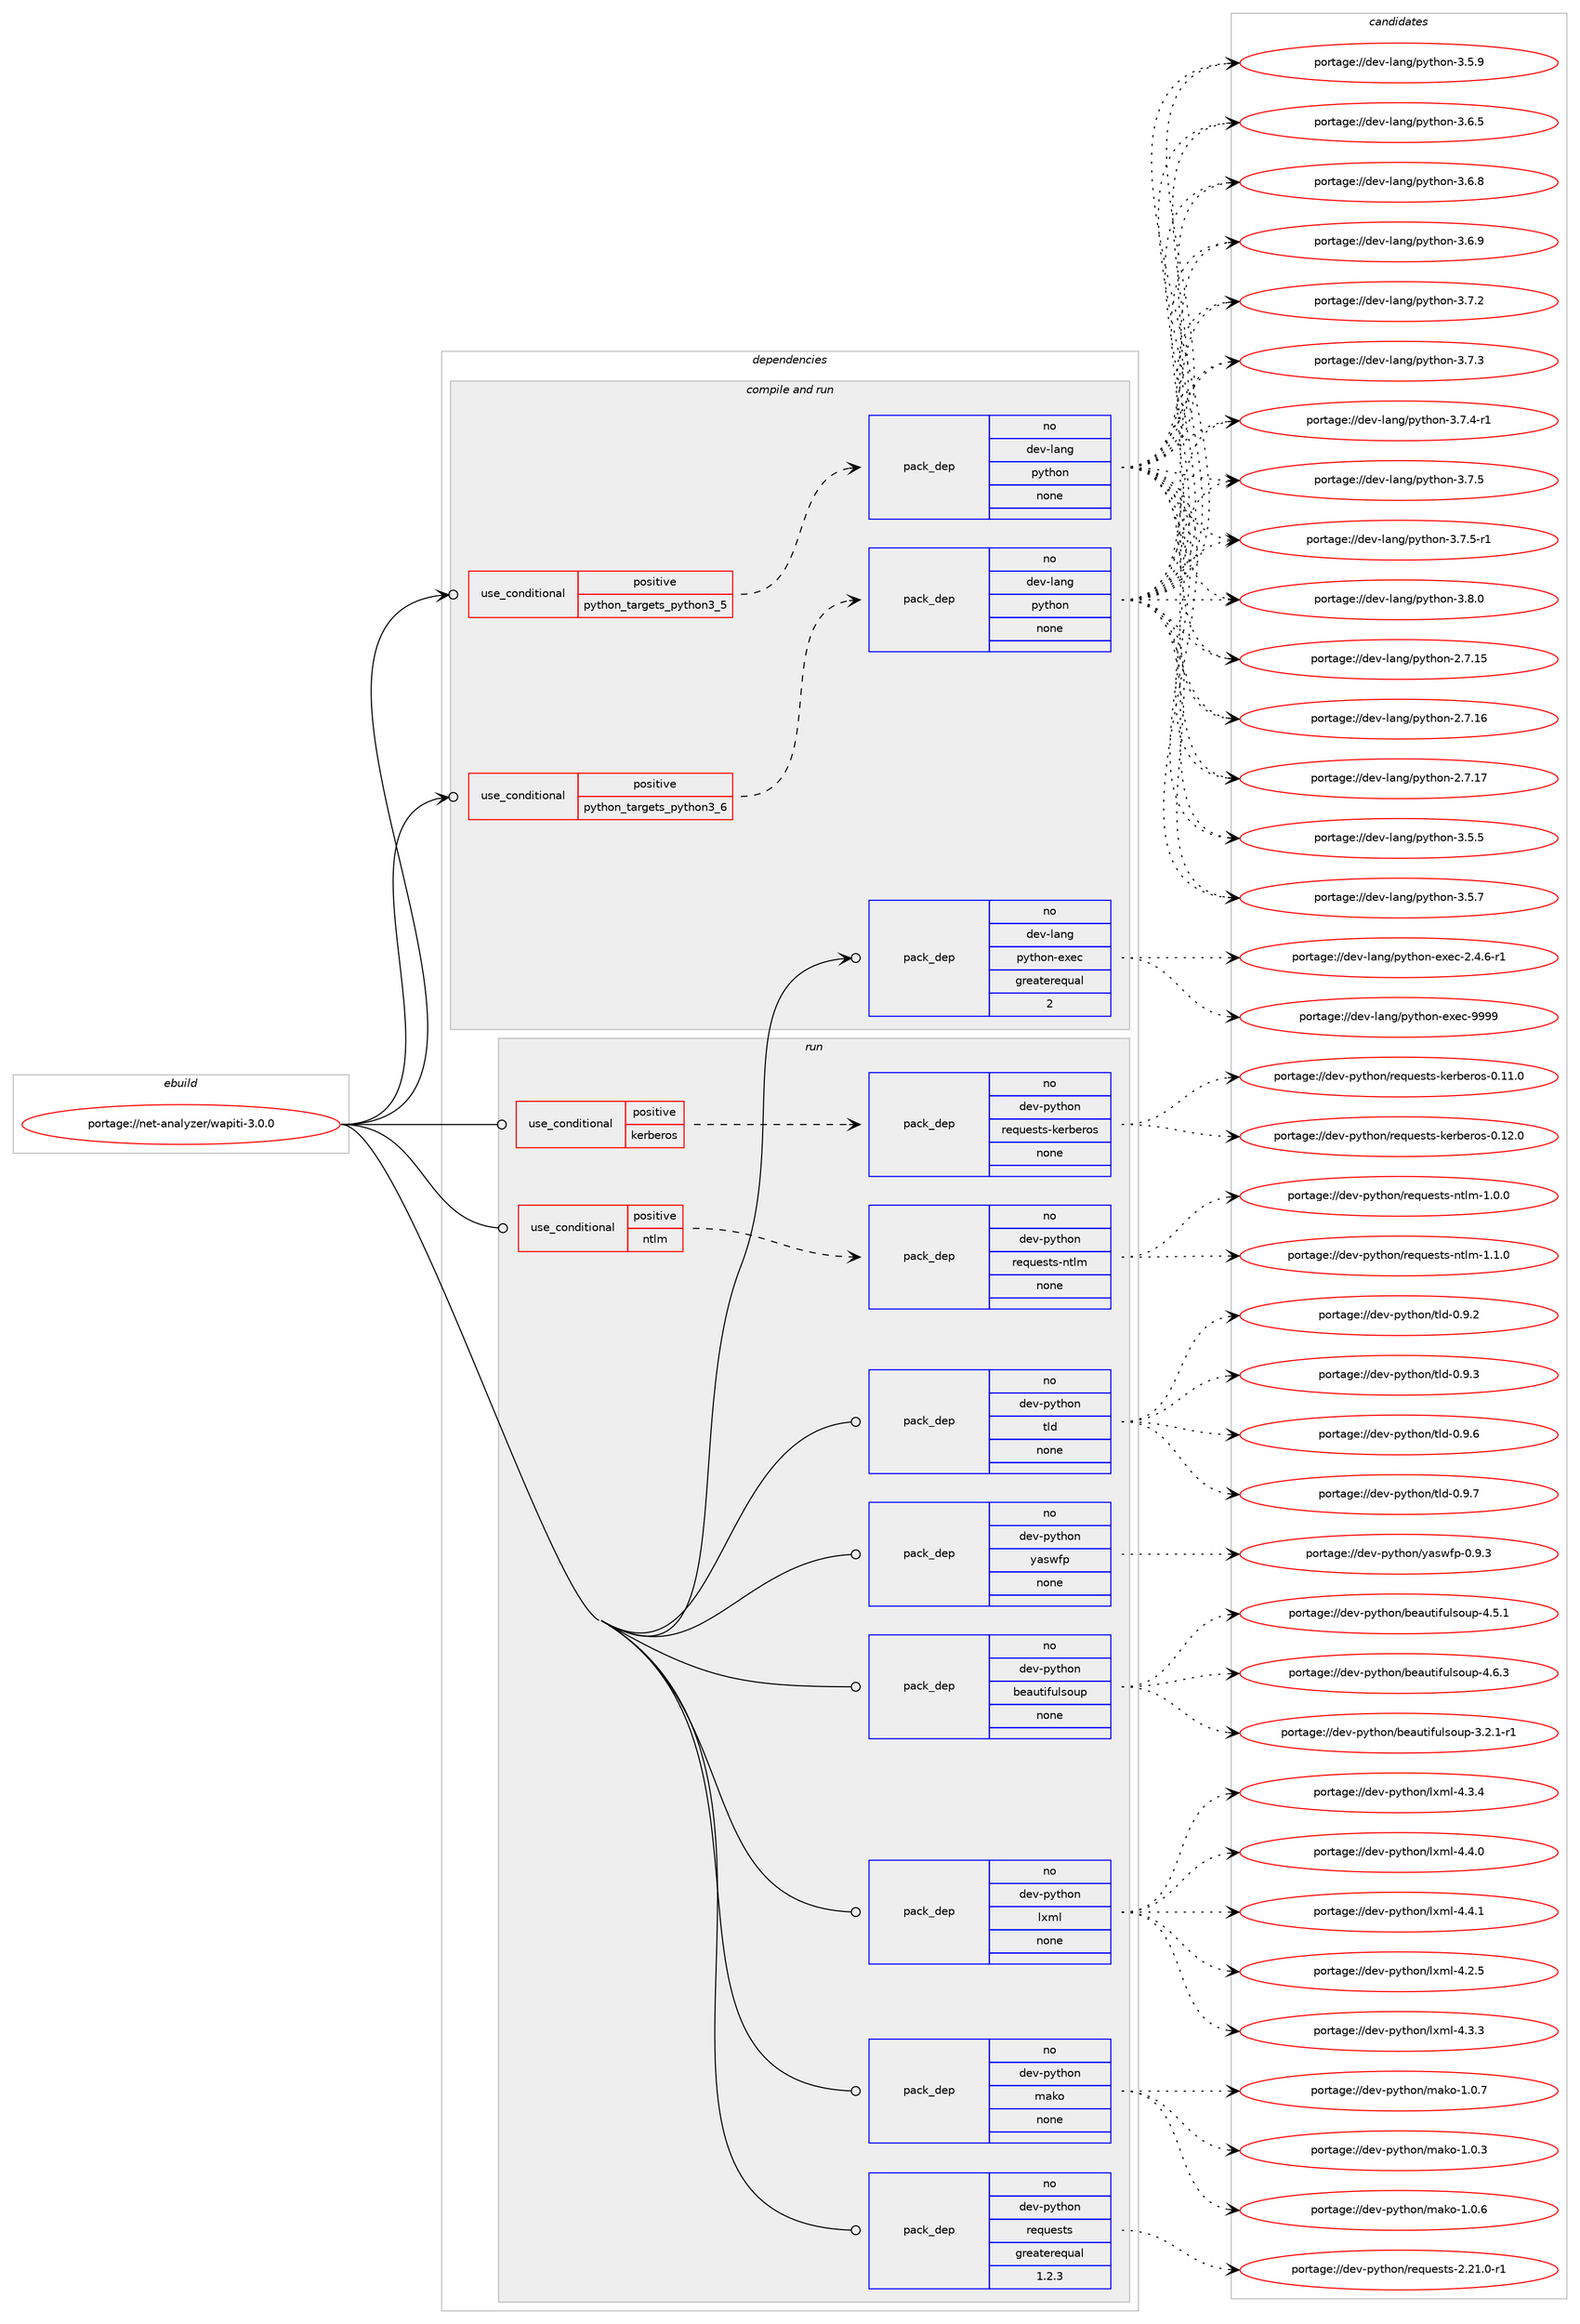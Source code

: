 digraph prolog {

# *************
# Graph options
# *************

newrank=true;
concentrate=true;
compound=true;
graph [rankdir=LR,fontname=Helvetica,fontsize=10,ranksep=1.5];#, ranksep=2.5, nodesep=0.2];
edge  [arrowhead=vee];
node  [fontname=Helvetica,fontsize=10];

# **********
# The ebuild
# **********

subgraph cluster_leftcol {
color=gray;
rank=same;
label=<<i>ebuild</i>>;
id [label="portage://net-analyzer/wapiti-3.0.0", color=red, width=4, href="../net-analyzer/wapiti-3.0.0.svg"];
}

# ****************
# The dependencies
# ****************

subgraph cluster_midcol {
color=gray;
label=<<i>dependencies</i>>;
subgraph cluster_compile {
fillcolor="#eeeeee";
style=filled;
label=<<i>compile</i>>;
}
subgraph cluster_compileandrun {
fillcolor="#eeeeee";
style=filled;
label=<<i>compile and run</i>>;
subgraph cond87028 {
dependency349257 [label=<<TABLE BORDER="0" CELLBORDER="1" CELLSPACING="0" CELLPADDING="4"><TR><TD ROWSPAN="3" CELLPADDING="10">use_conditional</TD></TR><TR><TD>positive</TD></TR><TR><TD>python_targets_python3_5</TD></TR></TABLE>>, shape=none, color=red];
subgraph pack256459 {
dependency349258 [label=<<TABLE BORDER="0" CELLBORDER="1" CELLSPACING="0" CELLPADDING="4" WIDTH="220"><TR><TD ROWSPAN="6" CELLPADDING="30">pack_dep</TD></TR><TR><TD WIDTH="110">no</TD></TR><TR><TD>dev-lang</TD></TR><TR><TD>python</TD></TR><TR><TD>none</TD></TR><TR><TD></TD></TR></TABLE>>, shape=none, color=blue];
}
dependency349257:e -> dependency349258:w [weight=20,style="dashed",arrowhead="vee"];
}
id:e -> dependency349257:w [weight=20,style="solid",arrowhead="odotvee"];
subgraph cond87029 {
dependency349259 [label=<<TABLE BORDER="0" CELLBORDER="1" CELLSPACING="0" CELLPADDING="4"><TR><TD ROWSPAN="3" CELLPADDING="10">use_conditional</TD></TR><TR><TD>positive</TD></TR><TR><TD>python_targets_python3_6</TD></TR></TABLE>>, shape=none, color=red];
subgraph pack256460 {
dependency349260 [label=<<TABLE BORDER="0" CELLBORDER="1" CELLSPACING="0" CELLPADDING="4" WIDTH="220"><TR><TD ROWSPAN="6" CELLPADDING="30">pack_dep</TD></TR><TR><TD WIDTH="110">no</TD></TR><TR><TD>dev-lang</TD></TR><TR><TD>python</TD></TR><TR><TD>none</TD></TR><TR><TD></TD></TR></TABLE>>, shape=none, color=blue];
}
dependency349259:e -> dependency349260:w [weight=20,style="dashed",arrowhead="vee"];
}
id:e -> dependency349259:w [weight=20,style="solid",arrowhead="odotvee"];
subgraph pack256461 {
dependency349261 [label=<<TABLE BORDER="0" CELLBORDER="1" CELLSPACING="0" CELLPADDING="4" WIDTH="220"><TR><TD ROWSPAN="6" CELLPADDING="30">pack_dep</TD></TR><TR><TD WIDTH="110">no</TD></TR><TR><TD>dev-lang</TD></TR><TR><TD>python-exec</TD></TR><TR><TD>greaterequal</TD></TR><TR><TD>2</TD></TR></TABLE>>, shape=none, color=blue];
}
id:e -> dependency349261:w [weight=20,style="solid",arrowhead="odotvee"];
}
subgraph cluster_run {
fillcolor="#eeeeee";
style=filled;
label=<<i>run</i>>;
subgraph cond87030 {
dependency349262 [label=<<TABLE BORDER="0" CELLBORDER="1" CELLSPACING="0" CELLPADDING="4"><TR><TD ROWSPAN="3" CELLPADDING="10">use_conditional</TD></TR><TR><TD>positive</TD></TR><TR><TD>kerberos</TD></TR></TABLE>>, shape=none, color=red];
subgraph pack256462 {
dependency349263 [label=<<TABLE BORDER="0" CELLBORDER="1" CELLSPACING="0" CELLPADDING="4" WIDTH="220"><TR><TD ROWSPAN="6" CELLPADDING="30">pack_dep</TD></TR><TR><TD WIDTH="110">no</TD></TR><TR><TD>dev-python</TD></TR><TR><TD>requests-kerberos</TD></TR><TR><TD>none</TD></TR><TR><TD></TD></TR></TABLE>>, shape=none, color=blue];
}
dependency349262:e -> dependency349263:w [weight=20,style="dashed",arrowhead="vee"];
}
id:e -> dependency349262:w [weight=20,style="solid",arrowhead="odot"];
subgraph cond87031 {
dependency349264 [label=<<TABLE BORDER="0" CELLBORDER="1" CELLSPACING="0" CELLPADDING="4"><TR><TD ROWSPAN="3" CELLPADDING="10">use_conditional</TD></TR><TR><TD>positive</TD></TR><TR><TD>ntlm</TD></TR></TABLE>>, shape=none, color=red];
subgraph pack256463 {
dependency349265 [label=<<TABLE BORDER="0" CELLBORDER="1" CELLSPACING="0" CELLPADDING="4" WIDTH="220"><TR><TD ROWSPAN="6" CELLPADDING="30">pack_dep</TD></TR><TR><TD WIDTH="110">no</TD></TR><TR><TD>dev-python</TD></TR><TR><TD>requests-ntlm</TD></TR><TR><TD>none</TD></TR><TR><TD></TD></TR></TABLE>>, shape=none, color=blue];
}
dependency349264:e -> dependency349265:w [weight=20,style="dashed",arrowhead="vee"];
}
id:e -> dependency349264:w [weight=20,style="solid",arrowhead="odot"];
subgraph pack256464 {
dependency349266 [label=<<TABLE BORDER="0" CELLBORDER="1" CELLSPACING="0" CELLPADDING="4" WIDTH="220"><TR><TD ROWSPAN="6" CELLPADDING="30">pack_dep</TD></TR><TR><TD WIDTH="110">no</TD></TR><TR><TD>dev-python</TD></TR><TR><TD>beautifulsoup</TD></TR><TR><TD>none</TD></TR><TR><TD></TD></TR></TABLE>>, shape=none, color=blue];
}
id:e -> dependency349266:w [weight=20,style="solid",arrowhead="odot"];
subgraph pack256465 {
dependency349267 [label=<<TABLE BORDER="0" CELLBORDER="1" CELLSPACING="0" CELLPADDING="4" WIDTH="220"><TR><TD ROWSPAN="6" CELLPADDING="30">pack_dep</TD></TR><TR><TD WIDTH="110">no</TD></TR><TR><TD>dev-python</TD></TR><TR><TD>lxml</TD></TR><TR><TD>none</TD></TR><TR><TD></TD></TR></TABLE>>, shape=none, color=blue];
}
id:e -> dependency349267:w [weight=20,style="solid",arrowhead="odot"];
subgraph pack256466 {
dependency349268 [label=<<TABLE BORDER="0" CELLBORDER="1" CELLSPACING="0" CELLPADDING="4" WIDTH="220"><TR><TD ROWSPAN="6" CELLPADDING="30">pack_dep</TD></TR><TR><TD WIDTH="110">no</TD></TR><TR><TD>dev-python</TD></TR><TR><TD>mako</TD></TR><TR><TD>none</TD></TR><TR><TD></TD></TR></TABLE>>, shape=none, color=blue];
}
id:e -> dependency349268:w [weight=20,style="solid",arrowhead="odot"];
subgraph pack256467 {
dependency349269 [label=<<TABLE BORDER="0" CELLBORDER="1" CELLSPACING="0" CELLPADDING="4" WIDTH="220"><TR><TD ROWSPAN="6" CELLPADDING="30">pack_dep</TD></TR><TR><TD WIDTH="110">no</TD></TR><TR><TD>dev-python</TD></TR><TR><TD>requests</TD></TR><TR><TD>greaterequal</TD></TR><TR><TD>1.2.3</TD></TR></TABLE>>, shape=none, color=blue];
}
id:e -> dependency349269:w [weight=20,style="solid",arrowhead="odot"];
subgraph pack256468 {
dependency349270 [label=<<TABLE BORDER="0" CELLBORDER="1" CELLSPACING="0" CELLPADDING="4" WIDTH="220"><TR><TD ROWSPAN="6" CELLPADDING="30">pack_dep</TD></TR><TR><TD WIDTH="110">no</TD></TR><TR><TD>dev-python</TD></TR><TR><TD>tld</TD></TR><TR><TD>none</TD></TR><TR><TD></TD></TR></TABLE>>, shape=none, color=blue];
}
id:e -> dependency349270:w [weight=20,style="solid",arrowhead="odot"];
subgraph pack256469 {
dependency349271 [label=<<TABLE BORDER="0" CELLBORDER="1" CELLSPACING="0" CELLPADDING="4" WIDTH="220"><TR><TD ROWSPAN="6" CELLPADDING="30">pack_dep</TD></TR><TR><TD WIDTH="110">no</TD></TR><TR><TD>dev-python</TD></TR><TR><TD>yaswfp</TD></TR><TR><TD>none</TD></TR><TR><TD></TD></TR></TABLE>>, shape=none, color=blue];
}
id:e -> dependency349271:w [weight=20,style="solid",arrowhead="odot"];
}
}

# **************
# The candidates
# **************

subgraph cluster_choices {
rank=same;
color=gray;
label=<<i>candidates</i>>;

subgraph choice256459 {
color=black;
nodesep=1;
choiceportage10010111845108971101034711212111610411111045504655464953 [label="portage://dev-lang/python-2.7.15", color=red, width=4,href="../dev-lang/python-2.7.15.svg"];
choiceportage10010111845108971101034711212111610411111045504655464954 [label="portage://dev-lang/python-2.7.16", color=red, width=4,href="../dev-lang/python-2.7.16.svg"];
choiceportage10010111845108971101034711212111610411111045504655464955 [label="portage://dev-lang/python-2.7.17", color=red, width=4,href="../dev-lang/python-2.7.17.svg"];
choiceportage100101118451089711010347112121116104111110455146534653 [label="portage://dev-lang/python-3.5.5", color=red, width=4,href="../dev-lang/python-3.5.5.svg"];
choiceportage100101118451089711010347112121116104111110455146534655 [label="portage://dev-lang/python-3.5.7", color=red, width=4,href="../dev-lang/python-3.5.7.svg"];
choiceportage100101118451089711010347112121116104111110455146534657 [label="portage://dev-lang/python-3.5.9", color=red, width=4,href="../dev-lang/python-3.5.9.svg"];
choiceportage100101118451089711010347112121116104111110455146544653 [label="portage://dev-lang/python-3.6.5", color=red, width=4,href="../dev-lang/python-3.6.5.svg"];
choiceportage100101118451089711010347112121116104111110455146544656 [label="portage://dev-lang/python-3.6.8", color=red, width=4,href="../dev-lang/python-3.6.8.svg"];
choiceportage100101118451089711010347112121116104111110455146544657 [label="portage://dev-lang/python-3.6.9", color=red, width=4,href="../dev-lang/python-3.6.9.svg"];
choiceportage100101118451089711010347112121116104111110455146554650 [label="portage://dev-lang/python-3.7.2", color=red, width=4,href="../dev-lang/python-3.7.2.svg"];
choiceportage100101118451089711010347112121116104111110455146554651 [label="portage://dev-lang/python-3.7.3", color=red, width=4,href="../dev-lang/python-3.7.3.svg"];
choiceportage1001011184510897110103471121211161041111104551465546524511449 [label="portage://dev-lang/python-3.7.4-r1", color=red, width=4,href="../dev-lang/python-3.7.4-r1.svg"];
choiceportage100101118451089711010347112121116104111110455146554653 [label="portage://dev-lang/python-3.7.5", color=red, width=4,href="../dev-lang/python-3.7.5.svg"];
choiceportage1001011184510897110103471121211161041111104551465546534511449 [label="portage://dev-lang/python-3.7.5-r1", color=red, width=4,href="../dev-lang/python-3.7.5-r1.svg"];
choiceportage100101118451089711010347112121116104111110455146564648 [label="portage://dev-lang/python-3.8.0", color=red, width=4,href="../dev-lang/python-3.8.0.svg"];
dependency349258:e -> choiceportage10010111845108971101034711212111610411111045504655464953:w [style=dotted,weight="100"];
dependency349258:e -> choiceportage10010111845108971101034711212111610411111045504655464954:w [style=dotted,weight="100"];
dependency349258:e -> choiceportage10010111845108971101034711212111610411111045504655464955:w [style=dotted,weight="100"];
dependency349258:e -> choiceportage100101118451089711010347112121116104111110455146534653:w [style=dotted,weight="100"];
dependency349258:e -> choiceportage100101118451089711010347112121116104111110455146534655:w [style=dotted,weight="100"];
dependency349258:e -> choiceportage100101118451089711010347112121116104111110455146534657:w [style=dotted,weight="100"];
dependency349258:e -> choiceportage100101118451089711010347112121116104111110455146544653:w [style=dotted,weight="100"];
dependency349258:e -> choiceportage100101118451089711010347112121116104111110455146544656:w [style=dotted,weight="100"];
dependency349258:e -> choiceportage100101118451089711010347112121116104111110455146544657:w [style=dotted,weight="100"];
dependency349258:e -> choiceportage100101118451089711010347112121116104111110455146554650:w [style=dotted,weight="100"];
dependency349258:e -> choiceportage100101118451089711010347112121116104111110455146554651:w [style=dotted,weight="100"];
dependency349258:e -> choiceportage1001011184510897110103471121211161041111104551465546524511449:w [style=dotted,weight="100"];
dependency349258:e -> choiceportage100101118451089711010347112121116104111110455146554653:w [style=dotted,weight="100"];
dependency349258:e -> choiceportage1001011184510897110103471121211161041111104551465546534511449:w [style=dotted,weight="100"];
dependency349258:e -> choiceportage100101118451089711010347112121116104111110455146564648:w [style=dotted,weight="100"];
}
subgraph choice256460 {
color=black;
nodesep=1;
choiceportage10010111845108971101034711212111610411111045504655464953 [label="portage://dev-lang/python-2.7.15", color=red, width=4,href="../dev-lang/python-2.7.15.svg"];
choiceportage10010111845108971101034711212111610411111045504655464954 [label="portage://dev-lang/python-2.7.16", color=red, width=4,href="../dev-lang/python-2.7.16.svg"];
choiceportage10010111845108971101034711212111610411111045504655464955 [label="portage://dev-lang/python-2.7.17", color=red, width=4,href="../dev-lang/python-2.7.17.svg"];
choiceportage100101118451089711010347112121116104111110455146534653 [label="portage://dev-lang/python-3.5.5", color=red, width=4,href="../dev-lang/python-3.5.5.svg"];
choiceportage100101118451089711010347112121116104111110455146534655 [label="portage://dev-lang/python-3.5.7", color=red, width=4,href="../dev-lang/python-3.5.7.svg"];
choiceportage100101118451089711010347112121116104111110455146534657 [label="portage://dev-lang/python-3.5.9", color=red, width=4,href="../dev-lang/python-3.5.9.svg"];
choiceportage100101118451089711010347112121116104111110455146544653 [label="portage://dev-lang/python-3.6.5", color=red, width=4,href="../dev-lang/python-3.6.5.svg"];
choiceportage100101118451089711010347112121116104111110455146544656 [label="portage://dev-lang/python-3.6.8", color=red, width=4,href="../dev-lang/python-3.6.8.svg"];
choiceportage100101118451089711010347112121116104111110455146544657 [label="portage://dev-lang/python-3.6.9", color=red, width=4,href="../dev-lang/python-3.6.9.svg"];
choiceportage100101118451089711010347112121116104111110455146554650 [label="portage://dev-lang/python-3.7.2", color=red, width=4,href="../dev-lang/python-3.7.2.svg"];
choiceportage100101118451089711010347112121116104111110455146554651 [label="portage://dev-lang/python-3.7.3", color=red, width=4,href="../dev-lang/python-3.7.3.svg"];
choiceportage1001011184510897110103471121211161041111104551465546524511449 [label="portage://dev-lang/python-3.7.4-r1", color=red, width=4,href="../dev-lang/python-3.7.4-r1.svg"];
choiceportage100101118451089711010347112121116104111110455146554653 [label="portage://dev-lang/python-3.7.5", color=red, width=4,href="../dev-lang/python-3.7.5.svg"];
choiceportage1001011184510897110103471121211161041111104551465546534511449 [label="portage://dev-lang/python-3.7.5-r1", color=red, width=4,href="../dev-lang/python-3.7.5-r1.svg"];
choiceportage100101118451089711010347112121116104111110455146564648 [label="portage://dev-lang/python-3.8.0", color=red, width=4,href="../dev-lang/python-3.8.0.svg"];
dependency349260:e -> choiceportage10010111845108971101034711212111610411111045504655464953:w [style=dotted,weight="100"];
dependency349260:e -> choiceportage10010111845108971101034711212111610411111045504655464954:w [style=dotted,weight="100"];
dependency349260:e -> choiceportage10010111845108971101034711212111610411111045504655464955:w [style=dotted,weight="100"];
dependency349260:e -> choiceportage100101118451089711010347112121116104111110455146534653:w [style=dotted,weight="100"];
dependency349260:e -> choiceportage100101118451089711010347112121116104111110455146534655:w [style=dotted,weight="100"];
dependency349260:e -> choiceportage100101118451089711010347112121116104111110455146534657:w [style=dotted,weight="100"];
dependency349260:e -> choiceportage100101118451089711010347112121116104111110455146544653:w [style=dotted,weight="100"];
dependency349260:e -> choiceportage100101118451089711010347112121116104111110455146544656:w [style=dotted,weight="100"];
dependency349260:e -> choiceportage100101118451089711010347112121116104111110455146544657:w [style=dotted,weight="100"];
dependency349260:e -> choiceportage100101118451089711010347112121116104111110455146554650:w [style=dotted,weight="100"];
dependency349260:e -> choiceportage100101118451089711010347112121116104111110455146554651:w [style=dotted,weight="100"];
dependency349260:e -> choiceportage1001011184510897110103471121211161041111104551465546524511449:w [style=dotted,weight="100"];
dependency349260:e -> choiceportage100101118451089711010347112121116104111110455146554653:w [style=dotted,weight="100"];
dependency349260:e -> choiceportage1001011184510897110103471121211161041111104551465546534511449:w [style=dotted,weight="100"];
dependency349260:e -> choiceportage100101118451089711010347112121116104111110455146564648:w [style=dotted,weight="100"];
}
subgraph choice256461 {
color=black;
nodesep=1;
choiceportage10010111845108971101034711212111610411111045101120101994550465246544511449 [label="portage://dev-lang/python-exec-2.4.6-r1", color=red, width=4,href="../dev-lang/python-exec-2.4.6-r1.svg"];
choiceportage10010111845108971101034711212111610411111045101120101994557575757 [label="portage://dev-lang/python-exec-9999", color=red, width=4,href="../dev-lang/python-exec-9999.svg"];
dependency349261:e -> choiceportage10010111845108971101034711212111610411111045101120101994550465246544511449:w [style=dotted,weight="100"];
dependency349261:e -> choiceportage10010111845108971101034711212111610411111045101120101994557575757:w [style=dotted,weight="100"];
}
subgraph choice256462 {
color=black;
nodesep=1;
choiceportage1001011184511212111610411111047114101113117101115116115451071011149810111411111545484649494648 [label="portage://dev-python/requests-kerberos-0.11.0", color=red, width=4,href="../dev-python/requests-kerberos-0.11.0.svg"];
choiceportage1001011184511212111610411111047114101113117101115116115451071011149810111411111545484649504648 [label="portage://dev-python/requests-kerberos-0.12.0", color=red, width=4,href="../dev-python/requests-kerberos-0.12.0.svg"];
dependency349263:e -> choiceportage1001011184511212111610411111047114101113117101115116115451071011149810111411111545484649494648:w [style=dotted,weight="100"];
dependency349263:e -> choiceportage1001011184511212111610411111047114101113117101115116115451071011149810111411111545484649504648:w [style=dotted,weight="100"];
}
subgraph choice256463 {
color=black;
nodesep=1;
choiceportage100101118451121211161041111104711410111311710111511611545110116108109454946484648 [label="portage://dev-python/requests-ntlm-1.0.0", color=red, width=4,href="../dev-python/requests-ntlm-1.0.0.svg"];
choiceportage100101118451121211161041111104711410111311710111511611545110116108109454946494648 [label="portage://dev-python/requests-ntlm-1.1.0", color=red, width=4,href="../dev-python/requests-ntlm-1.1.0.svg"];
dependency349265:e -> choiceportage100101118451121211161041111104711410111311710111511611545110116108109454946484648:w [style=dotted,weight="100"];
dependency349265:e -> choiceportage100101118451121211161041111104711410111311710111511611545110116108109454946494648:w [style=dotted,weight="100"];
}
subgraph choice256464 {
color=black;
nodesep=1;
choiceportage100101118451121211161041111104798101971171161051021171081151111171124551465046494511449 [label="portage://dev-python/beautifulsoup-3.2.1-r1", color=red, width=4,href="../dev-python/beautifulsoup-3.2.1-r1.svg"];
choiceportage10010111845112121116104111110479810197117116105102117108115111117112455246534649 [label="portage://dev-python/beautifulsoup-4.5.1", color=red, width=4,href="../dev-python/beautifulsoup-4.5.1.svg"];
choiceportage10010111845112121116104111110479810197117116105102117108115111117112455246544651 [label="portage://dev-python/beautifulsoup-4.6.3", color=red, width=4,href="../dev-python/beautifulsoup-4.6.3.svg"];
dependency349266:e -> choiceportage100101118451121211161041111104798101971171161051021171081151111171124551465046494511449:w [style=dotted,weight="100"];
dependency349266:e -> choiceportage10010111845112121116104111110479810197117116105102117108115111117112455246534649:w [style=dotted,weight="100"];
dependency349266:e -> choiceportage10010111845112121116104111110479810197117116105102117108115111117112455246544651:w [style=dotted,weight="100"];
}
subgraph choice256465 {
color=black;
nodesep=1;
choiceportage1001011184511212111610411111047108120109108455246504653 [label="portage://dev-python/lxml-4.2.5", color=red, width=4,href="../dev-python/lxml-4.2.5.svg"];
choiceportage1001011184511212111610411111047108120109108455246514651 [label="portage://dev-python/lxml-4.3.3", color=red, width=4,href="../dev-python/lxml-4.3.3.svg"];
choiceportage1001011184511212111610411111047108120109108455246514652 [label="portage://dev-python/lxml-4.3.4", color=red, width=4,href="../dev-python/lxml-4.3.4.svg"];
choiceportage1001011184511212111610411111047108120109108455246524648 [label="portage://dev-python/lxml-4.4.0", color=red, width=4,href="../dev-python/lxml-4.4.0.svg"];
choiceportage1001011184511212111610411111047108120109108455246524649 [label="portage://dev-python/lxml-4.4.1", color=red, width=4,href="../dev-python/lxml-4.4.1.svg"];
dependency349267:e -> choiceportage1001011184511212111610411111047108120109108455246504653:w [style=dotted,weight="100"];
dependency349267:e -> choiceportage1001011184511212111610411111047108120109108455246514651:w [style=dotted,weight="100"];
dependency349267:e -> choiceportage1001011184511212111610411111047108120109108455246514652:w [style=dotted,weight="100"];
dependency349267:e -> choiceportage1001011184511212111610411111047108120109108455246524648:w [style=dotted,weight="100"];
dependency349267:e -> choiceportage1001011184511212111610411111047108120109108455246524649:w [style=dotted,weight="100"];
}
subgraph choice256466 {
color=black;
nodesep=1;
choiceportage100101118451121211161041111104710997107111454946484651 [label="portage://dev-python/mako-1.0.3", color=red, width=4,href="../dev-python/mako-1.0.3.svg"];
choiceportage100101118451121211161041111104710997107111454946484654 [label="portage://dev-python/mako-1.0.6", color=red, width=4,href="../dev-python/mako-1.0.6.svg"];
choiceportage100101118451121211161041111104710997107111454946484655 [label="portage://dev-python/mako-1.0.7", color=red, width=4,href="../dev-python/mako-1.0.7.svg"];
dependency349268:e -> choiceportage100101118451121211161041111104710997107111454946484651:w [style=dotted,weight="100"];
dependency349268:e -> choiceportage100101118451121211161041111104710997107111454946484654:w [style=dotted,weight="100"];
dependency349268:e -> choiceportage100101118451121211161041111104710997107111454946484655:w [style=dotted,weight="100"];
}
subgraph choice256467 {
color=black;
nodesep=1;
choiceportage1001011184511212111610411111047114101113117101115116115455046504946484511449 [label="portage://dev-python/requests-2.21.0-r1", color=red, width=4,href="../dev-python/requests-2.21.0-r1.svg"];
dependency349269:e -> choiceportage1001011184511212111610411111047114101113117101115116115455046504946484511449:w [style=dotted,weight="100"];
}
subgraph choice256468 {
color=black;
nodesep=1;
choiceportage1001011184511212111610411111047116108100454846574650 [label="portage://dev-python/tld-0.9.2", color=red, width=4,href="../dev-python/tld-0.9.2.svg"];
choiceportage1001011184511212111610411111047116108100454846574651 [label="portage://dev-python/tld-0.9.3", color=red, width=4,href="../dev-python/tld-0.9.3.svg"];
choiceportage1001011184511212111610411111047116108100454846574654 [label="portage://dev-python/tld-0.9.6", color=red, width=4,href="../dev-python/tld-0.9.6.svg"];
choiceportage1001011184511212111610411111047116108100454846574655 [label="portage://dev-python/tld-0.9.7", color=red, width=4,href="../dev-python/tld-0.9.7.svg"];
dependency349270:e -> choiceportage1001011184511212111610411111047116108100454846574650:w [style=dotted,weight="100"];
dependency349270:e -> choiceportage1001011184511212111610411111047116108100454846574651:w [style=dotted,weight="100"];
dependency349270:e -> choiceportage1001011184511212111610411111047116108100454846574654:w [style=dotted,weight="100"];
dependency349270:e -> choiceportage1001011184511212111610411111047116108100454846574655:w [style=dotted,weight="100"];
}
subgraph choice256469 {
color=black;
nodesep=1;
choiceportage100101118451121211161041111104712197115119102112454846574651 [label="portage://dev-python/yaswfp-0.9.3", color=red, width=4,href="../dev-python/yaswfp-0.9.3.svg"];
dependency349271:e -> choiceportage100101118451121211161041111104712197115119102112454846574651:w [style=dotted,weight="100"];
}
}

}
